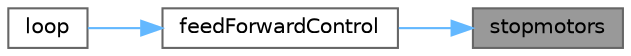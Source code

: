 digraph "stopmotors"
{
 // LATEX_PDF_SIZE
  bgcolor="transparent";
  edge [fontname=Helvetica,fontsize=10,labelfontname=Helvetica,labelfontsize=10];
  node [fontname=Helvetica,fontsize=10,shape=box,height=0.2,width=0.4];
  rankdir="RL";
  Node1 [label="stopmotors",height=0.2,width=0.4,color="gray40", fillcolor="grey60", style="filled", fontcolor="black",tooltip=" "];
  Node1 -> Node2 [dir="back",color="steelblue1",style="solid"];
  Node2 [label="feedForwardControl",height=0.2,width=0.4,color="grey40", fillcolor="white", style="filled",URL="$slave_8ino.html#aeb5368008b84918357a9759148d8c998",tooltip="Controll the motors that makes the car move arrcording to the forward variable."];
  Node2 -> Node3 [dir="back",color="steelblue1",style="solid"];
  Node3 [label="loop",height=0.2,width=0.4,color="grey40", fillcolor="white", style="filled",URL="$slave_8ino.html#afe461d27b9c48d5921c00d521181f12f",tooltip="This is the function that update the bluetooth data and controlls the car."];
}
